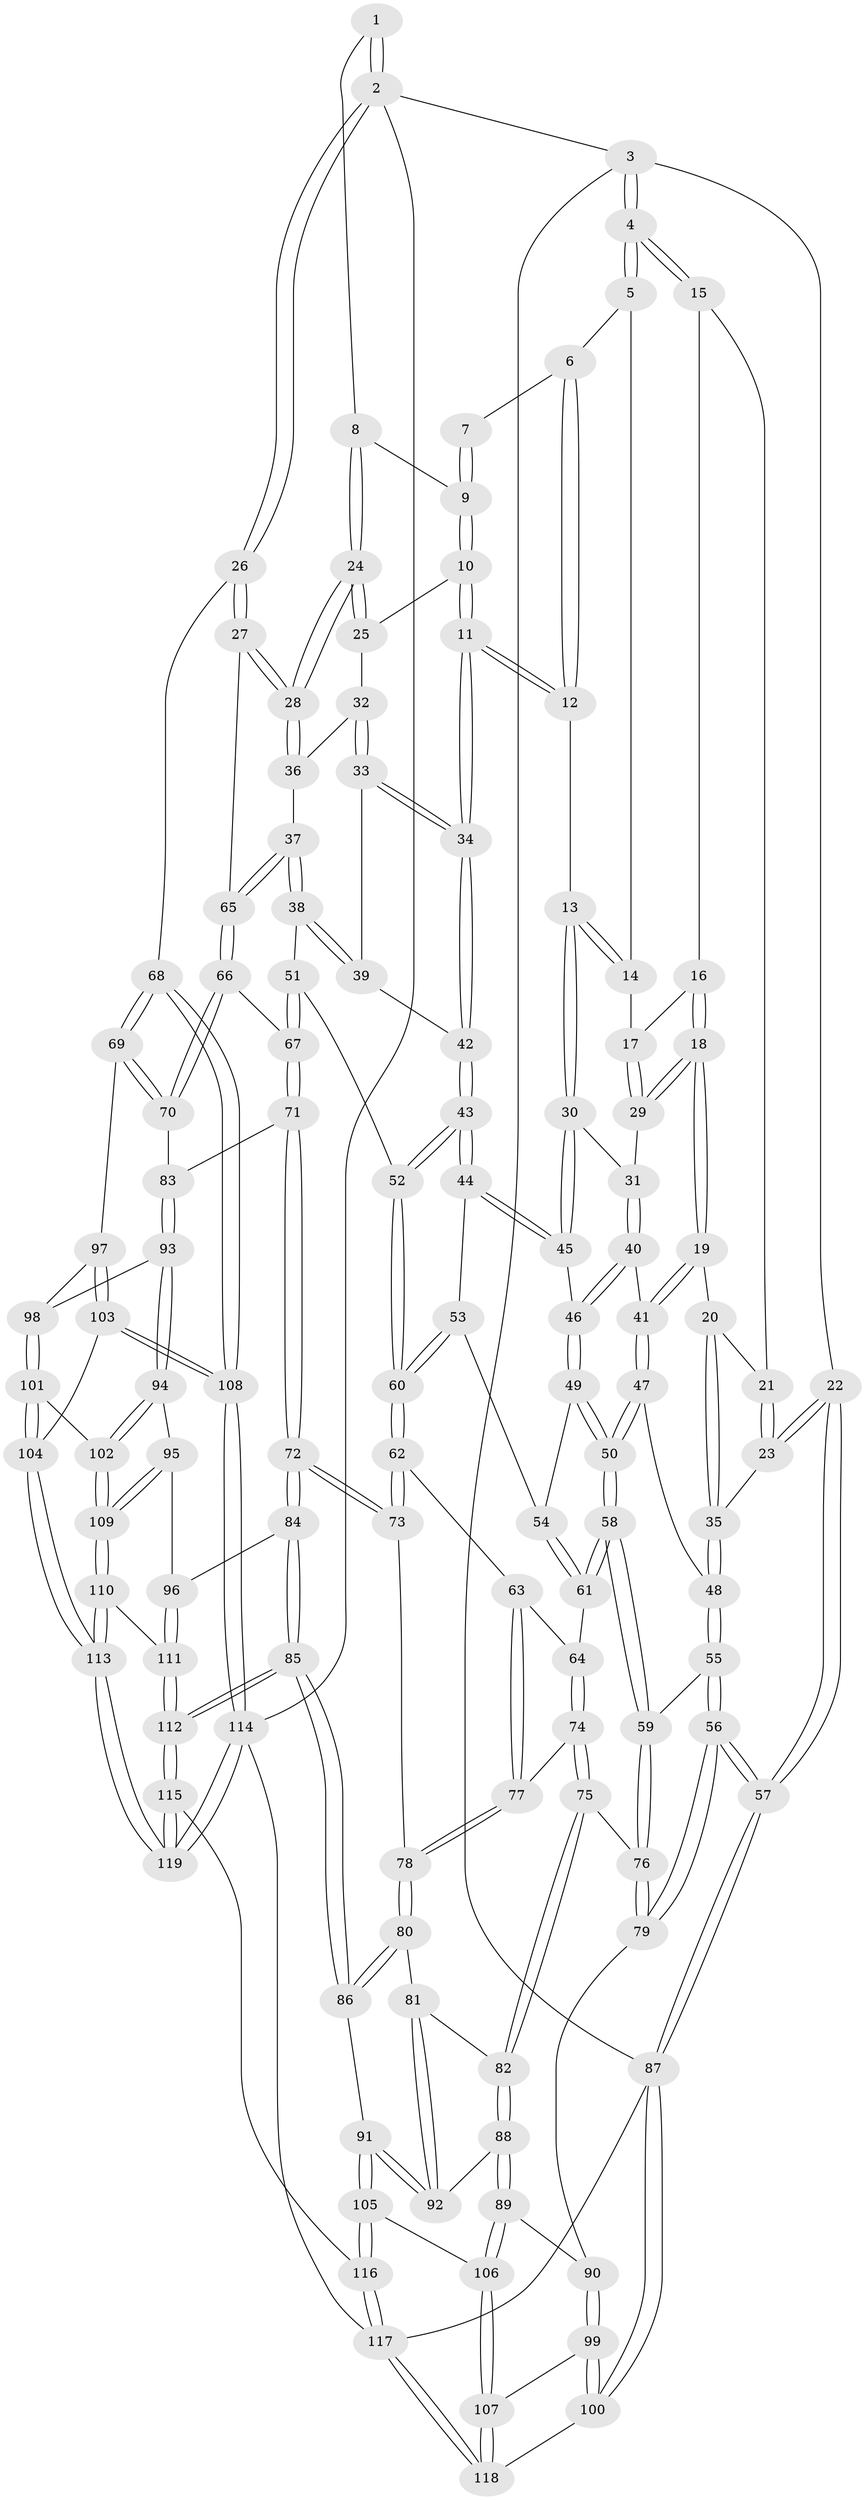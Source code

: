 // coarse degree distribution, {4: 0.5, 8: 0.013513513513513514, 5: 0.2972972972972973, 3: 0.08108108108108109, 6: 0.10810810810810811}
// Generated by graph-tools (version 1.1) at 2025/52/02/27/25 19:52:40]
// undirected, 119 vertices, 294 edges
graph export_dot {
graph [start="1"]
  node [color=gray90,style=filled];
  1 [pos="+1+0"];
  2 [pos="+1+0"];
  3 [pos="+0+0"];
  4 [pos="+0+0"];
  5 [pos="+0.37840109863498234+0"];
  6 [pos="+0.38492591806034737+0"];
  7 [pos="+0.7110551924336088+0"];
  8 [pos="+0.9224449146941461+0.08230592404703736"];
  9 [pos="+0.7173278593472017+0"];
  10 [pos="+0.7014674874343544+0.06685472576416208"];
  11 [pos="+0.5644326289611288+0.16055928016570048"];
  12 [pos="+0.5368743405670138+0.15186997373768407"];
  13 [pos="+0.46492934661348034+0.16747167600402801"];
  14 [pos="+0.33552296907568824+0"];
  15 [pos="+0.15657357141166744+0.07675450721006191"];
  16 [pos="+0.1574045917165395+0.07681480303747158"];
  17 [pos="+0.29319922053875686+0.03663457173190145"];
  18 [pos="+0.20207884719445232+0.21593972156995717"];
  19 [pos="+0.1961605749667842+0.22657796369319905"];
  20 [pos="+0.10741565841494137+0.17535055140867178"];
  21 [pos="+0.14300279908731092+0.08880902854199714"];
  22 [pos="+0+0.09688619204247155"];
  23 [pos="+0+0.13819900881007327"];
  24 [pos="+0.9456682133757374+0.1381828678540406"];
  25 [pos="+0.7230197632015203+0.09314542841890651"];
  26 [pos="+1+0.24555430943197737"];
  27 [pos="+1+0.25026770164287626"];
  28 [pos="+1+0.2495526621156113"];
  29 [pos="+0.30185449133347597+0.12336095608420689"];
  30 [pos="+0.3989396885967386+0.20853139114510827"];
  31 [pos="+0.3449594337866368+0.17008063212237434"];
  32 [pos="+0.734464067015479+0.13460164672730304"];
  33 [pos="+0.717357305337186+0.2121438815927803"];
  34 [pos="+0.5836150325709686+0.27251598907717284"];
  35 [pos="+0+0.19293405618498605"];
  36 [pos="+0.759860278067367+0.16308021298760933"];
  37 [pos="+0.8775456255120199+0.3438474512176101"];
  38 [pos="+0.7674006556949484+0.3402626347616586"];
  39 [pos="+0.7220927245019576+0.25469363185710586"];
  40 [pos="+0.26386549310904617+0.2747517271468925"];
  41 [pos="+0.19803116703785634+0.27438739963700187"];
  42 [pos="+0.583670355804919+0.27669276684033167"];
  43 [pos="+0.5765536150878201+0.328650220670475"];
  44 [pos="+0.533559664425358+0.32657102050838427"];
  45 [pos="+0.39676056838831053+0.2670643412474581"];
  46 [pos="+0.3665324364816109+0.30624507782058513"];
  47 [pos="+0.1933417540178927+0.28267957875126437"];
  48 [pos="+0.11939396017786633+0.3237403318747255"];
  49 [pos="+0.3657853717089973+0.31348347388765496"];
  50 [pos="+0.27611584724010746+0.41572164864252853"];
  51 [pos="+0.654367052224159+0.38542109942680886"];
  52 [pos="+0.6075025063012153+0.38072159132836586"];
  53 [pos="+0.427986535936007+0.3923868516307337"];
  54 [pos="+0.41714402138303036+0.39306847833964104"];
  55 [pos="+0.0798527922574994+0.4205462955161059"];
  56 [pos="+0+0.5165802124799838"];
  57 [pos="+0+0.5164662344707431"];
  58 [pos="+0.2732182632867744+0.4529668032948166"];
  59 [pos="+0.22339322047626287+0.5041122076978254"];
  60 [pos="+0.5517949770318942+0.4851278165729381"];
  61 [pos="+0.38195316525704237+0.4673107952202365"];
  62 [pos="+0.5508731873472902+0.48836725323306057"];
  63 [pos="+0.412848578223566+0.484732971729381"];
  64 [pos="+0.3823073169564694+0.46771238910915736"];
  65 [pos="+0.8866373235112813+0.34655652657956865"];
  66 [pos="+0.8597334481389266+0.4807282450772604"];
  67 [pos="+0.7597939532669081+0.5522095473057765"];
  68 [pos="+1+0.6558684933657788"];
  69 [pos="+1+0.6576511740645566"];
  70 [pos="+0.9912979809566991+0.6179914699489631"];
  71 [pos="+0.7300721077642494+0.6140255784577704"];
  72 [pos="+0.6375217827645656+0.6342285449618412"];
  73 [pos="+0.564505544687035+0.5751778378521089"];
  74 [pos="+0.356732639368169+0.5913780582605743"];
  75 [pos="+0.2761995490584088+0.6281122746131449"];
  76 [pos="+0.22566528937703123+0.574147231753524"];
  77 [pos="+0.42604664227604266+0.5895382850374231"];
  78 [pos="+0.4741408604833573+0.6127013279774901"];
  79 [pos="+0.06970088182361694+0.6459195030541595"];
  80 [pos="+0.44301310970072344+0.6886074215382941"];
  81 [pos="+0.4387725888003369+0.6882725281603631"];
  82 [pos="+0.28108134071707264+0.6500284717451206"];
  83 [pos="+0.7742529627837058+0.6556702549476178"];
  84 [pos="+0.5964866786957966+0.7812183880487268"];
  85 [pos="+0.4934754595957384+0.8265967576361355"];
  86 [pos="+0.4874052083684856+0.8247505164149893"];
  87 [pos="+0+0.8521741974448485"];
  88 [pos="+0.2745927740749505+0.7141870098830115"];
  89 [pos="+0.21544121379382208+0.7581690729195673"];
  90 [pos="+0.0857487704622605+0.7025118463104482"];
  91 [pos="+0.3824207173241919+0.8450280597029306"];
  92 [pos="+0.3162613659501697+0.7566370305502722"];
  93 [pos="+0.7852574751908018+0.6841077398549985"];
  94 [pos="+0.7834030604088381+0.7824073974150554"];
  95 [pos="+0.6847937258240753+0.8041654021057161"];
  96 [pos="+0.611624391171752+0.7916019771082482"];
  97 [pos="+0.9922240536565374+0.7128966450576953"];
  98 [pos="+0.9118238581428623+0.7364544295651141"];
  99 [pos="+0.05804310649372458+0.8020761924101265"];
  100 [pos="+0+0.8555087769570124"];
  101 [pos="+0.831781445890051+0.8315257157879566"];
  102 [pos="+0.8217812611132499+0.8275440027072465"];
  103 [pos="+0.9052291825413649+0.8957614687804074"];
  104 [pos="+0.8910547572649541+0.900201609248449"];
  105 [pos="+0.3610384624854452+0.8709251948449435"];
  106 [pos="+0.18061240134030718+0.8667530302464523"];
  107 [pos="+0.16228546105860595+0.8830957402114449"];
  108 [pos="+1+0.9407092456085664"];
  109 [pos="+0.7404625998584564+0.8923018974229834"];
  110 [pos="+0.7243212195319331+0.9351034058159277"];
  111 [pos="+0.6613268645775152+0.9111526786485594"];
  112 [pos="+0.5418497914677274+1"];
  113 [pos="+0.8091616778496766+1"];
  114 [pos="+1+1"];
  115 [pos="+0.5310558934712515+1"];
  116 [pos="+0.2941140355716997+1"];
  117 [pos="+0.19989586898227388+1"];
  118 [pos="+0.14400718402319726+0.9970891229317066"];
  119 [pos="+0.8051813121471676+1"];
  1 -- 2;
  1 -- 2;
  1 -- 8;
  2 -- 3;
  2 -- 26;
  2 -- 26;
  2 -- 114;
  3 -- 4;
  3 -- 4;
  3 -- 22;
  3 -- 87;
  4 -- 5;
  4 -- 5;
  4 -- 15;
  4 -- 15;
  5 -- 6;
  5 -- 14;
  6 -- 7;
  6 -- 12;
  6 -- 12;
  7 -- 9;
  7 -- 9;
  8 -- 9;
  8 -- 24;
  8 -- 24;
  9 -- 10;
  9 -- 10;
  10 -- 11;
  10 -- 11;
  10 -- 25;
  11 -- 12;
  11 -- 12;
  11 -- 34;
  11 -- 34;
  12 -- 13;
  13 -- 14;
  13 -- 14;
  13 -- 30;
  13 -- 30;
  14 -- 17;
  15 -- 16;
  15 -- 21;
  16 -- 17;
  16 -- 18;
  16 -- 18;
  17 -- 29;
  17 -- 29;
  18 -- 19;
  18 -- 19;
  18 -- 29;
  18 -- 29;
  19 -- 20;
  19 -- 41;
  19 -- 41;
  20 -- 21;
  20 -- 35;
  20 -- 35;
  21 -- 23;
  21 -- 23;
  22 -- 23;
  22 -- 23;
  22 -- 57;
  22 -- 57;
  23 -- 35;
  24 -- 25;
  24 -- 25;
  24 -- 28;
  24 -- 28;
  25 -- 32;
  26 -- 27;
  26 -- 27;
  26 -- 68;
  27 -- 28;
  27 -- 28;
  27 -- 65;
  28 -- 36;
  28 -- 36;
  29 -- 31;
  30 -- 31;
  30 -- 45;
  30 -- 45;
  31 -- 40;
  31 -- 40;
  32 -- 33;
  32 -- 33;
  32 -- 36;
  33 -- 34;
  33 -- 34;
  33 -- 39;
  34 -- 42;
  34 -- 42;
  35 -- 48;
  35 -- 48;
  36 -- 37;
  37 -- 38;
  37 -- 38;
  37 -- 65;
  37 -- 65;
  38 -- 39;
  38 -- 39;
  38 -- 51;
  39 -- 42;
  40 -- 41;
  40 -- 46;
  40 -- 46;
  41 -- 47;
  41 -- 47;
  42 -- 43;
  42 -- 43;
  43 -- 44;
  43 -- 44;
  43 -- 52;
  43 -- 52;
  44 -- 45;
  44 -- 45;
  44 -- 53;
  45 -- 46;
  46 -- 49;
  46 -- 49;
  47 -- 48;
  47 -- 50;
  47 -- 50;
  48 -- 55;
  48 -- 55;
  49 -- 50;
  49 -- 50;
  49 -- 54;
  50 -- 58;
  50 -- 58;
  51 -- 52;
  51 -- 67;
  51 -- 67;
  52 -- 60;
  52 -- 60;
  53 -- 54;
  53 -- 60;
  53 -- 60;
  54 -- 61;
  54 -- 61;
  55 -- 56;
  55 -- 56;
  55 -- 59;
  56 -- 57;
  56 -- 57;
  56 -- 79;
  56 -- 79;
  57 -- 87;
  57 -- 87;
  58 -- 59;
  58 -- 59;
  58 -- 61;
  58 -- 61;
  59 -- 76;
  59 -- 76;
  60 -- 62;
  60 -- 62;
  61 -- 64;
  62 -- 63;
  62 -- 73;
  62 -- 73;
  63 -- 64;
  63 -- 77;
  63 -- 77;
  64 -- 74;
  64 -- 74;
  65 -- 66;
  65 -- 66;
  66 -- 67;
  66 -- 70;
  66 -- 70;
  67 -- 71;
  67 -- 71;
  68 -- 69;
  68 -- 69;
  68 -- 108;
  68 -- 108;
  69 -- 70;
  69 -- 70;
  69 -- 97;
  70 -- 83;
  71 -- 72;
  71 -- 72;
  71 -- 83;
  72 -- 73;
  72 -- 73;
  72 -- 84;
  72 -- 84;
  73 -- 78;
  74 -- 75;
  74 -- 75;
  74 -- 77;
  75 -- 76;
  75 -- 82;
  75 -- 82;
  76 -- 79;
  76 -- 79;
  77 -- 78;
  77 -- 78;
  78 -- 80;
  78 -- 80;
  79 -- 90;
  80 -- 81;
  80 -- 86;
  80 -- 86;
  81 -- 82;
  81 -- 92;
  81 -- 92;
  82 -- 88;
  82 -- 88;
  83 -- 93;
  83 -- 93;
  84 -- 85;
  84 -- 85;
  84 -- 96;
  85 -- 86;
  85 -- 86;
  85 -- 112;
  85 -- 112;
  86 -- 91;
  87 -- 100;
  87 -- 100;
  87 -- 117;
  88 -- 89;
  88 -- 89;
  88 -- 92;
  89 -- 90;
  89 -- 106;
  89 -- 106;
  90 -- 99;
  90 -- 99;
  91 -- 92;
  91 -- 92;
  91 -- 105;
  91 -- 105;
  93 -- 94;
  93 -- 94;
  93 -- 98;
  94 -- 95;
  94 -- 102;
  94 -- 102;
  95 -- 96;
  95 -- 109;
  95 -- 109;
  96 -- 111;
  96 -- 111;
  97 -- 98;
  97 -- 103;
  97 -- 103;
  98 -- 101;
  98 -- 101;
  99 -- 100;
  99 -- 100;
  99 -- 107;
  100 -- 118;
  101 -- 102;
  101 -- 104;
  101 -- 104;
  102 -- 109;
  102 -- 109;
  103 -- 104;
  103 -- 108;
  103 -- 108;
  104 -- 113;
  104 -- 113;
  105 -- 106;
  105 -- 116;
  105 -- 116;
  106 -- 107;
  106 -- 107;
  107 -- 118;
  107 -- 118;
  108 -- 114;
  108 -- 114;
  109 -- 110;
  109 -- 110;
  110 -- 111;
  110 -- 113;
  110 -- 113;
  111 -- 112;
  111 -- 112;
  112 -- 115;
  112 -- 115;
  113 -- 119;
  113 -- 119;
  114 -- 119;
  114 -- 119;
  114 -- 117;
  115 -- 116;
  115 -- 119;
  115 -- 119;
  116 -- 117;
  116 -- 117;
  117 -- 118;
  117 -- 118;
}
